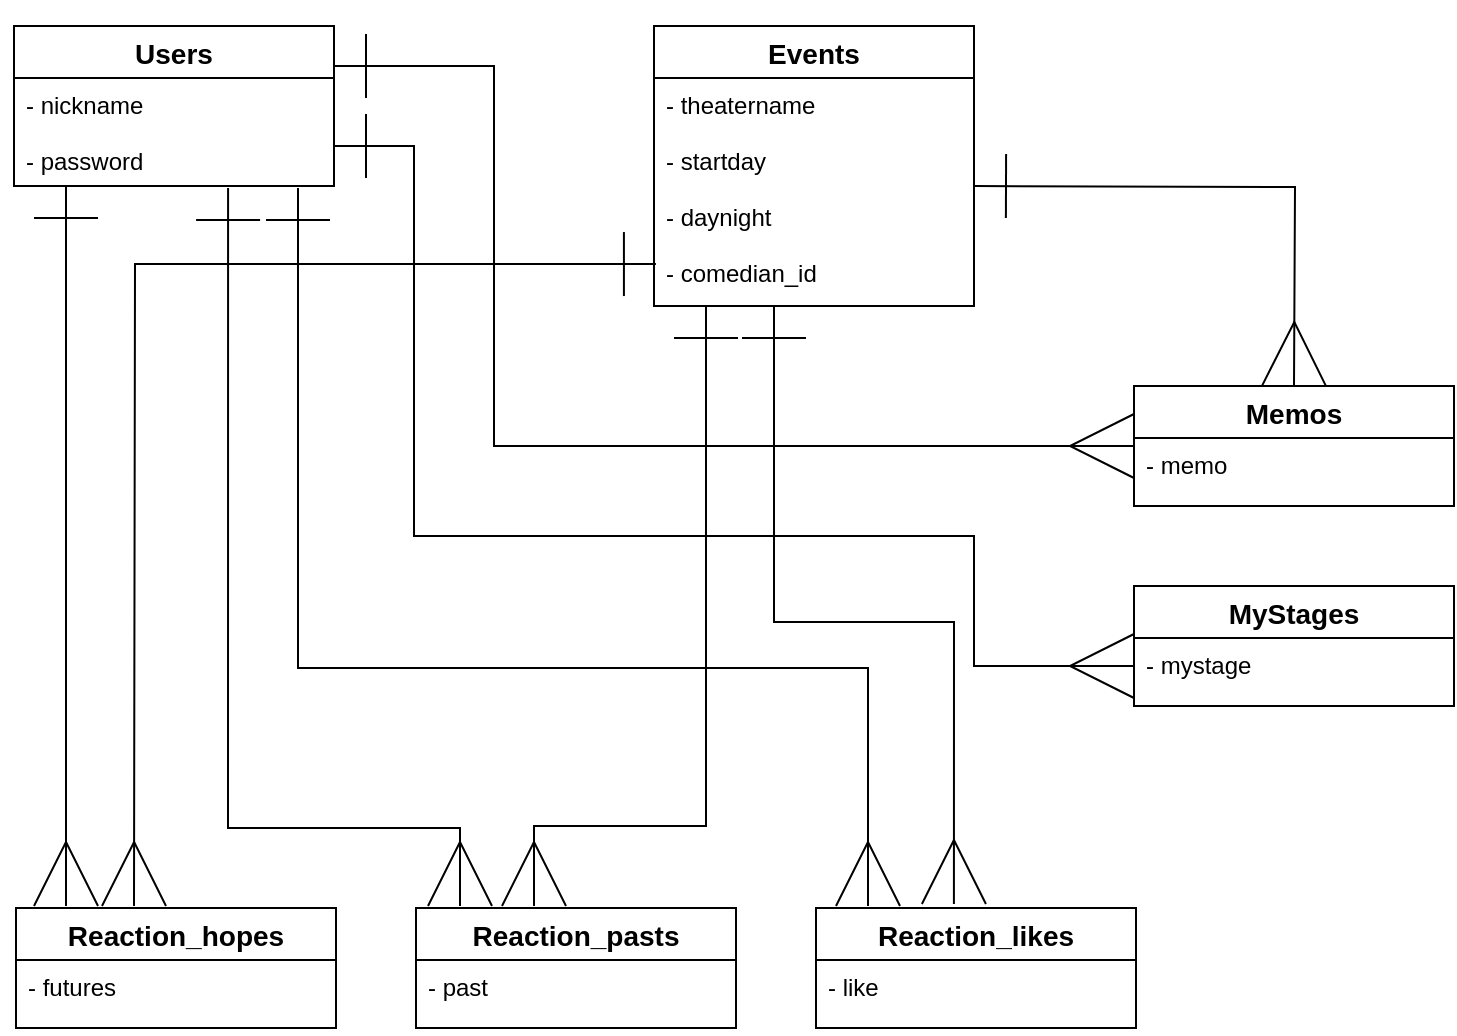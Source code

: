 <mxfile>
    <diagram id="W5xqhr1ypmPFygJtir-R" name="ページ1">
        <mxGraphModel dx="990" dy="680" grid="1" gridSize="10" guides="1" tooltips="1" connect="1" arrows="1" fold="1" page="1" pageScale="1" pageWidth="827" pageHeight="1169" math="0" shadow="0">
            <root>
                <mxCell id="0"/>
                <mxCell id="1" parent="0"/>
                <mxCell id="16" style="edgeStyle=orthogonalEdgeStyle;rounded=0;orthogonalLoop=1;jettySize=auto;html=1;endArrow=ERmany;endFill=0;startArrow=ERone;startFill=0;jumpSize=10;endSize=30;startSize=30;targetPerimeterSpacing=0;sourcePerimeterSpacing=0;" parent="1" edge="1">
                    <mxGeometry relative="1" as="geometry">
                        <mxPoint x="66" y="120" as="sourcePoint"/>
                        <mxPoint x="66" y="480" as="targetPoint"/>
                    </mxGeometry>
                </mxCell>
                <mxCell id="2" value="Users" style="swimlane;fontStyle=1;childLayout=stackLayout;horizontal=1;startSize=26;horizontalStack=0;resizeParent=1;resizeParentMax=0;resizeLast=0;collapsible=1;marginBottom=0;align=center;fontSize=14;" parent="1" vertex="1">
                    <mxGeometry x="40" y="40" width="160" height="80" as="geometry"/>
                </mxCell>
                <mxCell id="3" value="- nickname&#10;&#10;- password" style="text;strokeColor=none;fillColor=none;spacingLeft=4;spacingRight=4;overflow=hidden;rotatable=0;points=[[0,0.5],[1,0.5]];portConstraint=eastwest;fontSize=12;" parent="2" vertex="1">
                    <mxGeometry y="26" width="160" height="54" as="geometry"/>
                </mxCell>
                <mxCell id="4" value="Events" style="swimlane;fontStyle=1;childLayout=stackLayout;horizontal=1;startSize=26;horizontalStack=0;resizeParent=1;resizeParentMax=0;resizeLast=0;collapsible=1;marginBottom=0;align=center;fontSize=14;" parent="1" vertex="1">
                    <mxGeometry x="360" y="40" width="160" height="140" as="geometry"/>
                </mxCell>
                <mxCell id="5" value="- theatername&#10;&#10;- startday&#10;&#10;- daynight&#10;&#10;- comedian_id" style="text;strokeColor=none;fillColor=none;spacingLeft=4;spacingRight=4;overflow=hidden;rotatable=0;points=[[0,0.5],[1,0.5]];portConstraint=eastwest;fontSize=12;" parent="4" vertex="1">
                    <mxGeometry y="26" width="160" height="114" as="geometry"/>
                </mxCell>
                <mxCell id="6" value="Reaction_hopes" style="swimlane;fontStyle=1;childLayout=stackLayout;horizontal=1;startSize=26;horizontalStack=0;resizeParent=1;resizeParentMax=0;resizeLast=0;collapsible=1;marginBottom=0;align=center;fontSize=14;" parent="1" vertex="1">
                    <mxGeometry x="41" y="481" width="160" height="60" as="geometry"/>
                </mxCell>
                <mxCell id="7" value="- futures" style="text;strokeColor=none;fillColor=none;spacingLeft=4;spacingRight=4;overflow=hidden;rotatable=0;points=[[0,0.5],[1,0.5]];portConstraint=eastwest;fontSize=12;" parent="6" vertex="1">
                    <mxGeometry y="26" width="160" height="34" as="geometry"/>
                </mxCell>
                <mxCell id="8" value="Reaction_pasts" style="swimlane;fontStyle=1;childLayout=stackLayout;horizontal=1;startSize=26;horizontalStack=0;resizeParent=1;resizeParentMax=0;resizeLast=0;collapsible=1;marginBottom=0;align=center;fontSize=14;" parent="1" vertex="1">
                    <mxGeometry x="241" y="481" width="160" height="60" as="geometry"/>
                </mxCell>
                <mxCell id="9" value="- past" style="text;strokeColor=none;fillColor=none;spacingLeft=4;spacingRight=4;overflow=hidden;rotatable=0;points=[[0,0.5],[1,0.5]];portConstraint=eastwest;fontSize=12;" parent="8" vertex="1">
                    <mxGeometry y="26" width="160" height="34" as="geometry"/>
                </mxCell>
                <mxCell id="10" value="Reaction_likes" style="swimlane;fontStyle=1;childLayout=stackLayout;horizontal=1;startSize=26;horizontalStack=0;resizeParent=1;resizeParentMax=0;resizeLast=0;collapsible=1;marginBottom=0;align=center;fontSize=14;" parent="1" vertex="1">
                    <mxGeometry x="441" y="481" width="160" height="60" as="geometry"/>
                </mxCell>
                <mxCell id="11" value="- like" style="text;strokeColor=none;fillColor=none;spacingLeft=4;spacingRight=4;overflow=hidden;rotatable=0;points=[[0,0.5],[1,0.5]];portConstraint=eastwest;fontSize=12;" parent="10" vertex="1">
                    <mxGeometry y="26" width="160" height="34" as="geometry"/>
                </mxCell>
                <mxCell id="12" value="Memos" style="swimlane;fontStyle=1;childLayout=stackLayout;horizontal=1;startSize=26;horizontalStack=0;resizeParent=1;resizeParentMax=0;resizeLast=0;collapsible=1;marginBottom=0;align=center;fontSize=14;" parent="1" vertex="1">
                    <mxGeometry x="600" y="220" width="160" height="60" as="geometry"/>
                </mxCell>
                <mxCell id="13" value="- memo" style="text;strokeColor=none;fillColor=none;spacingLeft=4;spacingRight=4;overflow=hidden;rotatable=0;points=[[0,0.5],[1,0.5]];portConstraint=eastwest;fontSize=12;" parent="12" vertex="1">
                    <mxGeometry y="26" width="160" height="34" as="geometry"/>
                </mxCell>
                <mxCell id="14" value="MyStages" style="swimlane;fontStyle=1;childLayout=stackLayout;horizontal=1;startSize=26;horizontalStack=0;resizeParent=1;resizeParentMax=0;resizeLast=0;collapsible=1;marginBottom=0;align=center;fontSize=14;" parent="1" vertex="1">
                    <mxGeometry x="600" y="320" width="160" height="60" as="geometry"/>
                </mxCell>
                <mxCell id="15" value="- mystage" style="text;strokeColor=none;fillColor=none;spacingLeft=4;spacingRight=4;overflow=hidden;rotatable=0;points=[[0,0.5],[1,0.5]];portConstraint=eastwest;fontSize=12;" parent="14" vertex="1">
                    <mxGeometry y="26" width="160" height="34" as="geometry"/>
                </mxCell>
                <mxCell id="18" style="edgeStyle=orthogonalEdgeStyle;rounded=0;orthogonalLoop=1;jettySize=auto;html=1;endArrow=ERmany;endFill=0;startArrow=ERone;startFill=0;jumpSize=10;endSize=30;startSize=30;targetPerimeterSpacing=0;sourcePerimeterSpacing=0;exitX=0.669;exitY=1.074;exitDx=0;exitDy=0;exitPerimeter=0;" parent="1" edge="1">
                    <mxGeometry relative="1" as="geometry">
                        <mxPoint x="147.04" y="120.996" as="sourcePoint"/>
                        <mxPoint x="263" y="480" as="targetPoint"/>
                        <Array as="points">
                            <mxPoint x="147" y="441"/>
                            <mxPoint x="263" y="441"/>
                        </Array>
                    </mxGeometry>
                </mxCell>
                <mxCell id="19" style="edgeStyle=orthogonalEdgeStyle;rounded=0;orthogonalLoop=1;jettySize=auto;html=1;endArrow=ERmany;endFill=0;startArrow=ERone;startFill=0;jumpSize=10;endSize=30;startSize=30;targetPerimeterSpacing=0;sourcePerimeterSpacing=0;" parent="1" edge="1">
                    <mxGeometry relative="1" as="geometry">
                        <mxPoint x="182" y="121" as="sourcePoint"/>
                        <mxPoint x="467" y="480" as="targetPoint"/>
                        <Array as="points">
                            <mxPoint x="182" y="121"/>
                            <mxPoint x="182" y="361"/>
                            <mxPoint x="467" y="361"/>
                        </Array>
                    </mxGeometry>
                </mxCell>
                <mxCell id="20" style="edgeStyle=orthogonalEdgeStyle;rounded=0;orthogonalLoop=1;jettySize=auto;html=1;entryX=0;entryY=0.5;entryDx=0;entryDy=0;endArrow=ERmany;endFill=0;startArrow=ERone;startFill=0;jumpSize=10;endSize=30;startSize=30;targetPerimeterSpacing=0;sourcePerimeterSpacing=0;exitX=1;exitY=0.5;exitDx=0;exitDy=0;" parent="1" edge="1">
                    <mxGeometry relative="1" as="geometry">
                        <mxPoint x="200" y="100" as="sourcePoint"/>
                        <mxPoint x="600" y="360" as="targetPoint"/>
                        <Array as="points">
                            <mxPoint x="240" y="100"/>
                            <mxPoint x="240" y="295"/>
                            <mxPoint x="520" y="295"/>
                            <mxPoint x="520" y="360"/>
                        </Array>
                    </mxGeometry>
                </mxCell>
                <mxCell id="21" style="edgeStyle=orthogonalEdgeStyle;rounded=0;orthogonalLoop=1;jettySize=auto;html=1;endArrow=ERmany;endFill=0;startArrow=ERone;startFill=0;jumpSize=10;endSize=30;startSize=30;targetPerimeterSpacing=0;sourcePerimeterSpacing=0;exitX=1;exitY=0.25;exitDx=0;exitDy=0;" parent="1" source="2" edge="1">
                    <mxGeometry relative="1" as="geometry">
                        <mxPoint x="250" y="-10" as="sourcePoint"/>
                        <mxPoint x="600" y="250" as="targetPoint"/>
                        <Array as="points">
                            <mxPoint x="280" y="60"/>
                            <mxPoint x="280" y="250"/>
                        </Array>
                    </mxGeometry>
                </mxCell>
                <mxCell id="22" style="edgeStyle=orthogonalEdgeStyle;rounded=0;jumpSize=10;orthogonalLoop=1;jettySize=auto;html=1;exitX=1;exitY=0.5;exitDx=0;exitDy=0;startArrow=ERone;startFill=0;startSize=30;sourcePerimeterSpacing=0;endArrow=ERmany;endFill=0;endSize=30;targetPerimeterSpacing=0;" parent="1" edge="1">
                    <mxGeometry relative="1" as="geometry">
                        <mxPoint x="520" y="120" as="sourcePoint"/>
                        <mxPoint x="680" y="220" as="targetPoint"/>
                    </mxGeometry>
                </mxCell>
                <mxCell id="23" style="edgeStyle=orthogonalEdgeStyle;rounded=0;orthogonalLoop=1;jettySize=auto;html=1;endArrow=ERmany;endFill=0;startArrow=ERone;startFill=0;jumpSize=10;endSize=30;startSize=30;targetPerimeterSpacing=0;sourcePerimeterSpacing=0;exitX=0.006;exitY=0.816;exitDx=0;exitDy=0;exitPerimeter=0;" edge="1" parent="1" source="5">
                    <mxGeometry relative="1" as="geometry">
                        <mxPoint x="340" y="144" as="sourcePoint"/>
                        <mxPoint x="100" y="480" as="targetPoint"/>
                    </mxGeometry>
                </mxCell>
                <mxCell id="24" style="edgeStyle=orthogonalEdgeStyle;rounded=0;orthogonalLoop=1;jettySize=auto;html=1;endArrow=ERmany;endFill=0;startArrow=ERone;startFill=0;jumpSize=10;endSize=30;startSize=30;targetPerimeterSpacing=0;sourcePerimeterSpacing=0;" edge="1" parent="1">
                    <mxGeometry relative="1" as="geometry">
                        <mxPoint x="386" y="180" as="sourcePoint"/>
                        <mxPoint x="300" y="480" as="targetPoint"/>
                        <Array as="points">
                            <mxPoint x="386" y="440"/>
                            <mxPoint x="300" y="440"/>
                        </Array>
                    </mxGeometry>
                </mxCell>
                <mxCell id="28" style="edgeStyle=orthogonalEdgeStyle;rounded=0;orthogonalLoop=1;jettySize=auto;html=1;endArrow=ERmany;endFill=0;startArrow=ERone;startFill=0;jumpSize=10;endSize=30;startSize=30;targetPerimeterSpacing=0;sourcePerimeterSpacing=0;exitX=0.194;exitY=1.018;exitDx=0;exitDy=0;exitPerimeter=0;" edge="1" parent="1">
                    <mxGeometry relative="1" as="geometry">
                        <mxPoint x="420.0" y="180.052" as="sourcePoint"/>
                        <mxPoint x="509.96" y="479" as="targetPoint"/>
                        <Array as="points">
                            <mxPoint x="420" y="338"/>
                            <mxPoint x="510" y="338"/>
                        </Array>
                    </mxGeometry>
                </mxCell>
            </root>
        </mxGraphModel>
    </diagram>
</mxfile>